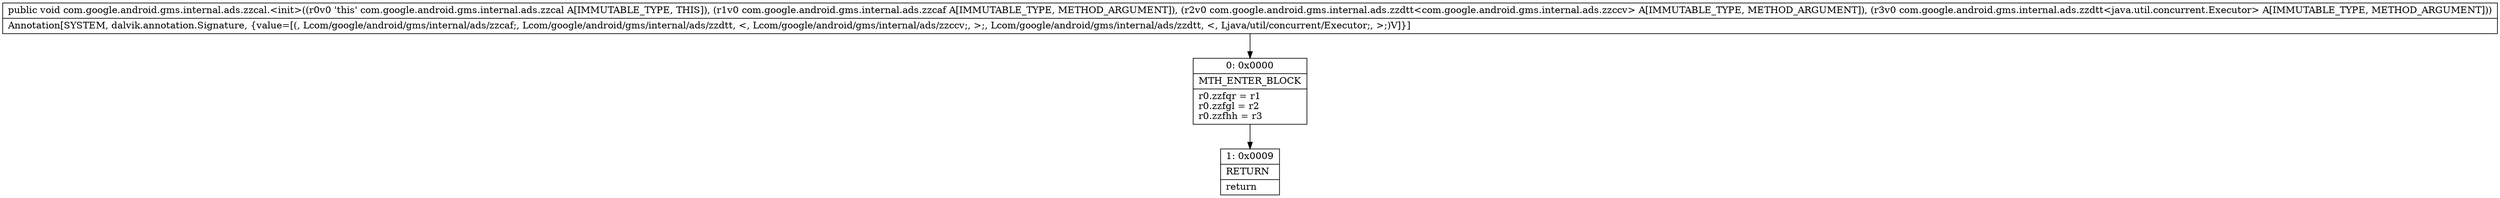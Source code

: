 digraph "CFG forcom.google.android.gms.internal.ads.zzcal.\<init\>(Lcom\/google\/android\/gms\/internal\/ads\/zzcaf;Lcom\/google\/android\/gms\/internal\/ads\/zzdtt;Lcom\/google\/android\/gms\/internal\/ads\/zzdtt;)V" {
Node_0 [shape=record,label="{0\:\ 0x0000|MTH_ENTER_BLOCK\l|r0.zzfqr = r1\lr0.zzfgl = r2\lr0.zzfhh = r3\l}"];
Node_1 [shape=record,label="{1\:\ 0x0009|RETURN\l|return\l}"];
MethodNode[shape=record,label="{public void com.google.android.gms.internal.ads.zzcal.\<init\>((r0v0 'this' com.google.android.gms.internal.ads.zzcal A[IMMUTABLE_TYPE, THIS]), (r1v0 com.google.android.gms.internal.ads.zzcaf A[IMMUTABLE_TYPE, METHOD_ARGUMENT]), (r2v0 com.google.android.gms.internal.ads.zzdtt\<com.google.android.gms.internal.ads.zzccv\> A[IMMUTABLE_TYPE, METHOD_ARGUMENT]), (r3v0 com.google.android.gms.internal.ads.zzdtt\<java.util.concurrent.Executor\> A[IMMUTABLE_TYPE, METHOD_ARGUMENT]))  | Annotation[SYSTEM, dalvik.annotation.Signature, \{value=[(, Lcom\/google\/android\/gms\/internal\/ads\/zzcaf;, Lcom\/google\/android\/gms\/internal\/ads\/zzdtt, \<, Lcom\/google\/android\/gms\/internal\/ads\/zzccv;, \>;, Lcom\/google\/android\/gms\/internal\/ads\/zzdtt, \<, Ljava\/util\/concurrent\/Executor;, \>;)V]\}]\l}"];
MethodNode -> Node_0;
Node_0 -> Node_1;
}

